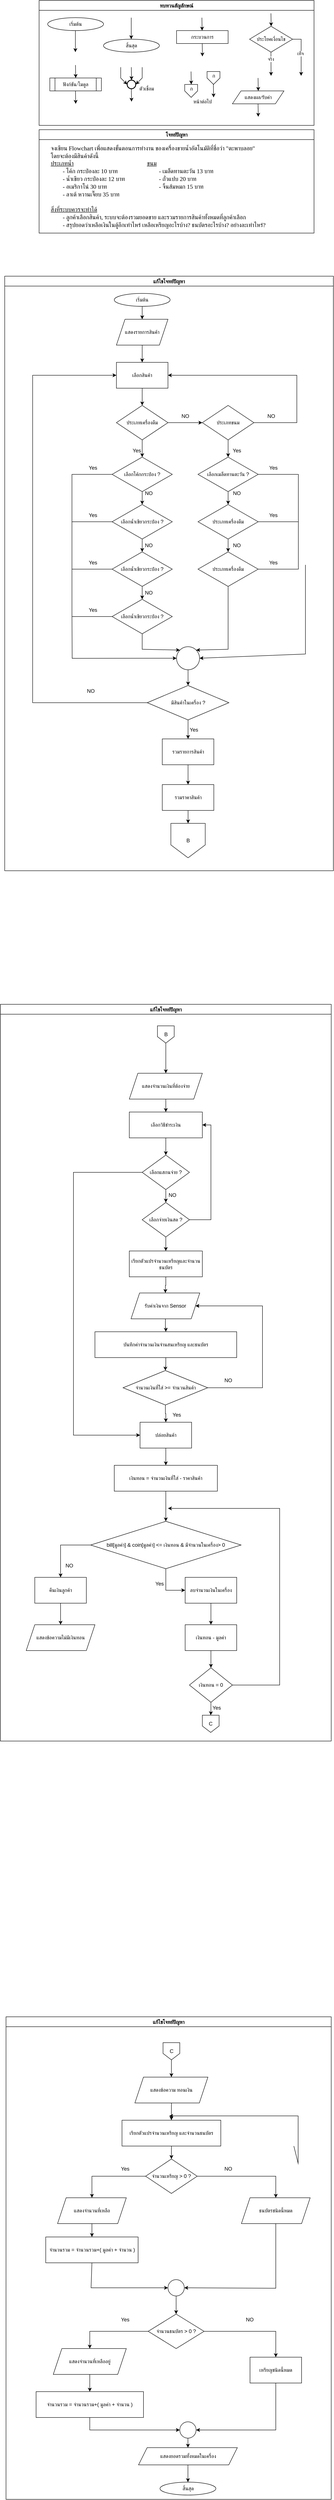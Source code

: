 <mxfile version="28.0.4">
  <diagram name="หน้า-1" id="wR_aF-ewGBHaH5KDCg8b">
    <mxGraphModel dx="3500" dy="2403" grid="1" gridSize="10" guides="1" tooltips="1" connect="1" arrows="1" fold="1" page="1" pageScale="1" pageWidth="827" pageHeight="1169" math="0" shadow="0">
      <root>
        <mxCell id="WIyWlLk6GJQsqaUBKTNV-0" />
        <mxCell id="WIyWlLk6GJQsqaUBKTNV-1" parent="WIyWlLk6GJQsqaUBKTNV-0" />
        <mxCell id="M7CGMbNuYNeq0SnUNNgH-6" value="ทบทวนสัญลักษณ์" style="swimlane;fontFamily=Sarabun;fontSource=https%3A%2F%2Ffonts.googleapis.com%2Fcss%3Ffamily%3DSarabun;" parent="WIyWlLk6GJQsqaUBKTNV-1" vertex="1">
          <mxGeometry x="-720" y="20" width="640" height="290" as="geometry" />
        </mxCell>
        <mxCell id="M7CGMbNuYNeq0SnUNNgH-2" value="&lt;font data-font-src=&quot;https://fonts.googleapis.com/css?family=Sarabun&quot; face=&quot;Sarabun&quot;&gt;เริ่มต้น&lt;/font&gt;" style="ellipse;whiteSpace=wrap;html=1;" parent="M7CGMbNuYNeq0SnUNNgH-6" vertex="1">
          <mxGeometry x="20" y="40" width="130" height="30" as="geometry" />
        </mxCell>
        <mxCell id="M7CGMbNuYNeq0SnUNNgH-5" value="" style="endArrow=classic;html=1;rounded=0;" parent="M7CGMbNuYNeq0SnUNNgH-6" edge="1">
          <mxGeometry width="50" height="50" relative="1" as="geometry">
            <mxPoint x="84.5" y="70" as="sourcePoint" />
            <mxPoint x="84.5" y="120" as="targetPoint" />
          </mxGeometry>
        </mxCell>
        <mxCell id="M7CGMbNuYNeq0SnUNNgH-3" value="&lt;font face=&quot;Sarabun&quot;&gt;สิ้นสุด&lt;/font&gt;" style="ellipse;whiteSpace=wrap;html=1;" parent="M7CGMbNuYNeq0SnUNNgH-6" vertex="1">
          <mxGeometry x="150" y="90" width="130" height="30" as="geometry" />
        </mxCell>
        <mxCell id="M7CGMbNuYNeq0SnUNNgH-4" value="" style="endArrow=classic;html=1;rounded=0;" parent="M7CGMbNuYNeq0SnUNNgH-6" edge="1">
          <mxGeometry width="50" height="50" relative="1" as="geometry">
            <mxPoint x="214.5" y="40" as="sourcePoint" />
            <mxPoint x="214.5" y="90" as="targetPoint" />
          </mxGeometry>
        </mxCell>
        <mxCell id="mvioNwK95yMqdUQ73LqQ-0" value="กระบวนการ" style="rounded=0;whiteSpace=wrap;html=1;fontFamily=Sarabun;fontSource=https%3A%2F%2Ffonts.googleapis.com%2Fcss%3Ffamily%3DSarabun;" parent="M7CGMbNuYNeq0SnUNNgH-6" vertex="1">
          <mxGeometry x="320" y="70" width="120" height="30" as="geometry" />
        </mxCell>
        <mxCell id="mvioNwK95yMqdUQ73LqQ-1" value="" style="endArrow=classic;html=1;rounded=0;" parent="M7CGMbNuYNeq0SnUNNgH-6" edge="1">
          <mxGeometry width="50" height="50" relative="1" as="geometry">
            <mxPoint x="379" y="40" as="sourcePoint" />
            <mxPoint x="379.5" y="70" as="targetPoint" />
          </mxGeometry>
        </mxCell>
        <mxCell id="mvioNwK95yMqdUQ73LqQ-2" value="" style="endArrow=classic;html=1;rounded=0;" parent="M7CGMbNuYNeq0SnUNNgH-6" edge="1">
          <mxGeometry width="50" height="50" relative="1" as="geometry">
            <mxPoint x="379.75" y="100" as="sourcePoint" />
            <mxPoint x="380.25" y="130" as="targetPoint" />
          </mxGeometry>
        </mxCell>
        <mxCell id="mvioNwK95yMqdUQ73LqQ-3" value="ประโยคเงื่อนไข" style="rhombus;whiteSpace=wrap;html=1;fontFamily=Sarabun;fontSource=https%3A%2F%2Ffonts.googleapis.com%2Fcss%3Ffamily%3DSarabun;" parent="M7CGMbNuYNeq0SnUNNgH-6" vertex="1">
          <mxGeometry x="490" y="60" width="100" height="60" as="geometry" />
        </mxCell>
        <mxCell id="mvioNwK95yMqdUQ73LqQ-4" value="" style="endArrow=classic;html=1;rounded=0;" parent="M7CGMbNuYNeq0SnUNNgH-6" edge="1">
          <mxGeometry width="50" height="50" relative="1" as="geometry">
            <mxPoint x="539.71" y="30" as="sourcePoint" />
            <mxPoint x="540.21" y="60" as="targetPoint" />
          </mxGeometry>
        </mxCell>
        <mxCell id="mvioNwK95yMqdUQ73LqQ-5" value="" style="endArrow=classic;html=1;rounded=0;" parent="M7CGMbNuYNeq0SnUNNgH-6" edge="1">
          <mxGeometry width="50" height="50" relative="1" as="geometry">
            <mxPoint x="539.71" y="120" as="sourcePoint" />
            <mxPoint x="540" y="175" as="targetPoint" />
          </mxGeometry>
        </mxCell>
        <mxCell id="mvioNwK95yMqdUQ73LqQ-7" value="จริง" style="edgeLabel;html=1;align=center;verticalAlign=middle;resizable=0;points=[];fontFamily=Sarabun;fontSource=https%3A%2F%2Ffonts.googleapis.com%2Fcss%3Ffamily%3DSarabun;" parent="mvioNwK95yMqdUQ73LqQ-5" vertex="1" connectable="0">
          <mxGeometry x="-0.414" y="-1" relative="1" as="geometry">
            <mxPoint as="offset" />
          </mxGeometry>
        </mxCell>
        <mxCell id="mvioNwK95yMqdUQ73LqQ-6" value="" style="endArrow=classic;html=1;rounded=0;exitX=1;exitY=0.5;exitDx=0;exitDy=0;" parent="M7CGMbNuYNeq0SnUNNgH-6" source="mvioNwK95yMqdUQ73LqQ-3" edge="1">
          <mxGeometry width="50" height="50" relative="1" as="geometry">
            <mxPoint x="620" y="95" as="sourcePoint" />
            <mxPoint x="610" y="175" as="targetPoint" />
            <Array as="points">
              <mxPoint x="610" y="90" />
            </Array>
          </mxGeometry>
        </mxCell>
        <mxCell id="mvioNwK95yMqdUQ73LqQ-8" value="&lt;font data-font-src=&quot;https://fonts.googleapis.com/css?family=Sarabun&quot; face=&quot;Sarabun&quot;&gt;เท็จ&lt;/font&gt;" style="edgeLabel;html=1;align=center;verticalAlign=middle;resizable=0;points=[];" parent="mvioNwK95yMqdUQ73LqQ-6" vertex="1" connectable="0">
          <mxGeometry x="-0.002" y="-2" relative="1" as="geometry">
            <mxPoint as="offset" />
          </mxGeometry>
        </mxCell>
        <mxCell id="mvioNwK95yMqdUQ73LqQ-9" value="&lt;font data-font-src=&quot;https://fonts.googleapis.com/css?family=Sarabun&quot; face=&quot;Sarabun&quot;&gt;ฟังก์ชัน/โมดูล&lt;/font&gt;" style="shape=process;whiteSpace=wrap;html=1;backgroundOutline=1;" parent="M7CGMbNuYNeq0SnUNNgH-6" vertex="1">
          <mxGeometry x="25" y="180" width="120" height="30" as="geometry" />
        </mxCell>
        <mxCell id="mvioNwK95yMqdUQ73LqQ-11" value="" style="endArrow=classic;html=1;rounded=0;" parent="M7CGMbNuYNeq0SnUNNgH-6" edge="1">
          <mxGeometry width="50" height="50" relative="1" as="geometry">
            <mxPoint x="84.71" y="150" as="sourcePoint" />
            <mxPoint x="85.21" y="180" as="targetPoint" />
          </mxGeometry>
        </mxCell>
        <mxCell id="mvioNwK95yMqdUQ73LqQ-12" value="" style="endArrow=classic;html=1;rounded=0;" parent="M7CGMbNuYNeq0SnUNNgH-6" edge="1">
          <mxGeometry width="50" height="50" relative="1" as="geometry">
            <mxPoint x="84.71" y="210" as="sourcePoint" />
            <mxPoint x="85.21" y="240" as="targetPoint" />
          </mxGeometry>
        </mxCell>
        <mxCell id="mvioNwK95yMqdUQ73LqQ-13" value="" style="strokeWidth=2;html=1;shape=mxgraph.flowchart.start_2;whiteSpace=wrap;" parent="M7CGMbNuYNeq0SnUNNgH-6" vertex="1">
          <mxGeometry x="205" y="185" width="20" height="20" as="geometry" />
        </mxCell>
        <mxCell id="mvioNwK95yMqdUQ73LqQ-16" value="" style="endArrow=classic;html=1;rounded=0;" parent="M7CGMbNuYNeq0SnUNNgH-6" edge="1">
          <mxGeometry width="50" height="50" relative="1" as="geometry">
            <mxPoint x="214.71" y="155" as="sourcePoint" />
            <mxPoint x="215.21" y="185" as="targetPoint" />
          </mxGeometry>
        </mxCell>
        <mxCell id="mvioNwK95yMqdUQ73LqQ-17" value="" style="endArrow=classic;html=1;rounded=0;entryX=0;entryY=0.5;entryDx=0;entryDy=0;entryPerimeter=0;" parent="M7CGMbNuYNeq0SnUNNgH-6" target="mvioNwK95yMqdUQ73LqQ-13" edge="1">
          <mxGeometry width="50" height="50" relative="1" as="geometry">
            <mxPoint x="190.0" y="155" as="sourcePoint" />
            <mxPoint x="190.5" y="185" as="targetPoint" />
            <Array as="points">
              <mxPoint x="190" y="180" />
            </Array>
          </mxGeometry>
        </mxCell>
        <mxCell id="mvioNwK95yMqdUQ73LqQ-18" value="" style="endArrow=classic;html=1;rounded=0;entryX=1;entryY=0.5;entryDx=0;entryDy=0;entryPerimeter=0;" parent="M7CGMbNuYNeq0SnUNNgH-6" target="mvioNwK95yMqdUQ73LqQ-13" edge="1">
          <mxGeometry width="50" height="50" relative="1" as="geometry">
            <mxPoint x="240.0" y="155" as="sourcePoint" />
            <mxPoint x="240.5" y="185" as="targetPoint" />
            <Array as="points">
              <mxPoint x="240" y="180" />
            </Array>
          </mxGeometry>
        </mxCell>
        <mxCell id="mvioNwK95yMqdUQ73LqQ-19" value="" style="endArrow=classic;html=1;rounded=0;" parent="M7CGMbNuYNeq0SnUNNgH-6" edge="1">
          <mxGeometry width="50" height="50" relative="1" as="geometry">
            <mxPoint x="214.71" y="205" as="sourcePoint" />
            <mxPoint x="215.21" y="235" as="targetPoint" />
          </mxGeometry>
        </mxCell>
        <mxCell id="mvioNwK95yMqdUQ73LqQ-20" value="&lt;font data-font-src=&quot;https://fonts.googleapis.com/css?family=Sarabun&quot; face=&quot;Sarabun&quot;&gt;ตัวเชื่อม&lt;/font&gt;" style="text;html=1;align=center;verticalAlign=middle;resizable=0;points=[];autosize=1;strokeColor=none;fillColor=none;" parent="M7CGMbNuYNeq0SnUNNgH-6" vertex="1">
          <mxGeometry x="220" y="190" width="60" height="30" as="geometry" />
        </mxCell>
        <mxCell id="mvioNwK95yMqdUQ73LqQ-25" value="" style="endArrow=classic;html=1;rounded=0;" parent="M7CGMbNuYNeq0SnUNNgH-6" edge="1">
          <mxGeometry width="50" height="50" relative="1" as="geometry">
            <mxPoint x="353.71" y="165" as="sourcePoint" />
            <mxPoint x="354.21" y="195" as="targetPoint" />
          </mxGeometry>
        </mxCell>
        <mxCell id="mvioNwK95yMqdUQ73LqQ-21" value="" style="verticalLabelPosition=bottom;verticalAlign=top;html=1;shape=offPageConnector;rounded=0;size=0.5;" parent="M7CGMbNuYNeq0SnUNNgH-6" vertex="1">
          <mxGeometry x="339" y="195" width="30" height="30" as="geometry" />
        </mxCell>
        <mxCell id="mvioNwK95yMqdUQ73LqQ-26" value="" style="endArrow=classic;html=1;rounded=0;" parent="M7CGMbNuYNeq0SnUNNgH-6" edge="1">
          <mxGeometry width="50" height="50" relative="1" as="geometry">
            <mxPoint x="405.71" y="195" as="sourcePoint" />
            <mxPoint x="406.21" y="225" as="targetPoint" />
          </mxGeometry>
        </mxCell>
        <mxCell id="mvioNwK95yMqdUQ73LqQ-27" value="" style="verticalLabelPosition=bottom;verticalAlign=top;html=1;shape=offPageConnector;rounded=0;size=0.5;" parent="M7CGMbNuYNeq0SnUNNgH-6" vertex="1">
          <mxGeometry x="391" y="165" width="30" height="30" as="geometry" />
        </mxCell>
        <mxCell id="mvioNwK95yMqdUQ73LqQ-28" value="หน้าต่อไป" style="text;html=1;align=center;verticalAlign=middle;resizable=0;points=[];autosize=1;strokeColor=none;fillColor=none;fontFamily=Sarabun;fontSource=https%3A%2F%2Ffonts.googleapis.com%2Fcss%3Ffamily%3DSarabun;" parent="M7CGMbNuYNeq0SnUNNgH-6" vertex="1">
          <mxGeometry x="345" y="220" width="70" height="30" as="geometry" />
        </mxCell>
        <mxCell id="mvioNwK95yMqdUQ73LqQ-29" value="ก" style="text;html=1;align=center;verticalAlign=middle;resizable=0;points=[];autosize=1;strokeColor=none;fillColor=none;fontFamily=Sarabun;fontSource=https%3A%2F%2Ffonts.googleapis.com%2Fcss%3Ffamily%3DSarabun;" parent="M7CGMbNuYNeq0SnUNNgH-6" vertex="1">
          <mxGeometry x="339" y="190" width="30" height="30" as="geometry" />
        </mxCell>
        <mxCell id="mvioNwK95yMqdUQ73LqQ-30" value="ก" style="text;html=1;align=center;verticalAlign=middle;resizable=0;points=[];autosize=1;strokeColor=none;fillColor=none;fontFamily=Sarabun;fontSource=https%3A%2F%2Ffonts.googleapis.com%2Fcss%3Ffamily%3DSarabun;" parent="M7CGMbNuYNeq0SnUNNgH-6" vertex="1">
          <mxGeometry x="391" y="160" width="30" height="30" as="geometry" />
        </mxCell>
        <mxCell id="mvioNwK95yMqdUQ73LqQ-32" value="แสดงผล/รับค่า" style="shape=parallelogram;perimeter=parallelogramPerimeter;whiteSpace=wrap;html=1;fixedSize=1;fontFamily=Sarabun;fontSource=https%3A%2F%2Ffonts.googleapis.com%2Fcss%3Ffamily%3DSarabun;" parent="M7CGMbNuYNeq0SnUNNgH-6" vertex="1">
          <mxGeometry x="450" y="210" width="120" height="30" as="geometry" />
        </mxCell>
        <mxCell id="mvioNwK95yMqdUQ73LqQ-33" value="" style="endArrow=classic;html=1;rounded=0;" parent="M7CGMbNuYNeq0SnUNNgH-6" edge="1">
          <mxGeometry width="50" height="50" relative="1" as="geometry">
            <mxPoint x="509.71" y="180" as="sourcePoint" />
            <mxPoint x="510.21" y="210" as="targetPoint" />
          </mxGeometry>
        </mxCell>
        <mxCell id="mvioNwK95yMqdUQ73LqQ-34" value="" style="endArrow=classic;html=1;rounded=0;" parent="M7CGMbNuYNeq0SnUNNgH-6" edge="1">
          <mxGeometry width="50" height="50" relative="1" as="geometry">
            <mxPoint x="509.71" y="240" as="sourcePoint" />
            <mxPoint x="510.21" y="270" as="targetPoint" />
          </mxGeometry>
        </mxCell>
        <mxCell id="mvioNwK95yMqdUQ73LqQ-36" value="แก้ไขโจทย์ปัญหา" style="swimlane;fontFamily=Sarabun;fontSource=https%3A%2F%2Ffonts.googleapis.com%2Fcss%3Ffamily%3DSarabun;" parent="WIyWlLk6GJQsqaUBKTNV-1" vertex="1">
          <mxGeometry x="-800" y="660" width="765" height="1380" as="geometry" />
        </mxCell>
        <mxCell id="wn0R0lbqECBRlYTH5yQW-1" value="" style="edgeStyle=orthogonalEdgeStyle;rounded=0;orthogonalLoop=1;jettySize=auto;html=1;" edge="1" parent="mvioNwK95yMqdUQ73LqQ-36" source="mvioNwK95yMqdUQ73LqQ-35" target="wn0R0lbqECBRlYTH5yQW-0">
          <mxGeometry relative="1" as="geometry" />
        </mxCell>
        <mxCell id="mvioNwK95yMqdUQ73LqQ-35" value="&lt;font data-font-src=&quot;https://fonts.googleapis.com/css?family=Sarabun&quot; face=&quot;Sarabun&quot;&gt;เริ่มต้น&lt;/font&gt;" style="ellipse;whiteSpace=wrap;html=1;" parent="mvioNwK95yMqdUQ73LqQ-36" vertex="1">
          <mxGeometry x="255" y="40" width="130" height="30" as="geometry" />
        </mxCell>
        <mxCell id="wn0R0lbqECBRlYTH5yQW-3" value="" style="edgeStyle=orthogonalEdgeStyle;rounded=0;orthogonalLoop=1;jettySize=auto;html=1;" edge="1" parent="mvioNwK95yMqdUQ73LqQ-36" source="wn0R0lbqECBRlYTH5yQW-0" target="wn0R0lbqECBRlYTH5yQW-2">
          <mxGeometry relative="1" as="geometry" />
        </mxCell>
        <mxCell id="wn0R0lbqECBRlYTH5yQW-0" value="แสดงรายการสินค้า" style="shape=parallelogram;perimeter=parallelogramPerimeter;whiteSpace=wrap;html=1;fixedSize=1;" vertex="1" parent="mvioNwK95yMqdUQ73LqQ-36">
          <mxGeometry x="260" y="100" width="120" height="60" as="geometry" />
        </mxCell>
        <mxCell id="wn0R0lbqECBRlYTH5yQW-5" value="" style="edgeStyle=orthogonalEdgeStyle;rounded=0;orthogonalLoop=1;jettySize=auto;html=1;" edge="1" parent="mvioNwK95yMqdUQ73LqQ-36" source="wn0R0lbqECBRlYTH5yQW-2" target="wn0R0lbqECBRlYTH5yQW-4">
          <mxGeometry relative="1" as="geometry" />
        </mxCell>
        <mxCell id="wn0R0lbqECBRlYTH5yQW-2" value="เลือกสินค้า" style="whiteSpace=wrap;html=1;" vertex="1" parent="mvioNwK95yMqdUQ73LqQ-36">
          <mxGeometry x="260" y="200" width="120" height="60" as="geometry" />
        </mxCell>
        <mxCell id="wn0R0lbqECBRlYTH5yQW-7" value="" style="edgeStyle=orthogonalEdgeStyle;rounded=0;orthogonalLoop=1;jettySize=auto;html=1;" edge="1" parent="mvioNwK95yMqdUQ73LqQ-36" source="wn0R0lbqECBRlYTH5yQW-4" target="wn0R0lbqECBRlYTH5yQW-6">
          <mxGeometry relative="1" as="geometry" />
        </mxCell>
        <mxCell id="wn0R0lbqECBRlYTH5yQW-9" value="" style="edgeStyle=orthogonalEdgeStyle;rounded=0;orthogonalLoop=1;jettySize=auto;html=1;" edge="1" parent="mvioNwK95yMqdUQ73LqQ-36" source="wn0R0lbqECBRlYTH5yQW-4">
          <mxGeometry relative="1" as="geometry">
            <mxPoint x="320" y="420" as="targetPoint" />
          </mxGeometry>
        </mxCell>
        <mxCell id="wn0R0lbqECBRlYTH5yQW-4" value="ประเภทเครื่องดืม" style="rhombus;whiteSpace=wrap;html=1;" vertex="1" parent="mvioNwK95yMqdUQ73LqQ-36">
          <mxGeometry x="260" y="300" width="120" height="80" as="geometry" />
        </mxCell>
        <mxCell id="wn0R0lbqECBRlYTH5yQW-11" value="" style="edgeStyle=orthogonalEdgeStyle;rounded=0;orthogonalLoop=1;jettySize=auto;html=1;" edge="1" parent="mvioNwK95yMqdUQ73LqQ-36" source="wn0R0lbqECBRlYTH5yQW-6" target="wn0R0lbqECBRlYTH5yQW-10">
          <mxGeometry relative="1" as="geometry" />
        </mxCell>
        <mxCell id="wn0R0lbqECBRlYTH5yQW-6" value="ประเภทขนม" style="rhombus;whiteSpace=wrap;html=1;" vertex="1" parent="mvioNwK95yMqdUQ73LqQ-36">
          <mxGeometry x="460" y="300" width="120" height="80" as="geometry" />
        </mxCell>
        <mxCell id="wn0R0lbqECBRlYTH5yQW-104" value="" style="edgeStyle=orthogonalEdgeStyle;rounded=0;orthogonalLoop=1;jettySize=auto;html=1;" edge="1" parent="mvioNwK95yMqdUQ73LqQ-36" source="wn0R0lbqECBRlYTH5yQW-10" target="wn0R0lbqECBRlYTH5yQW-103">
          <mxGeometry relative="1" as="geometry" />
        </mxCell>
        <mxCell id="wn0R0lbqECBRlYTH5yQW-10" value="เลือกเมล็ดทานตะวัน ?" style="rhombus;whiteSpace=wrap;html=1;" vertex="1" parent="mvioNwK95yMqdUQ73LqQ-36">
          <mxGeometry x="450" y="420" width="140" height="80" as="geometry" />
        </mxCell>
        <mxCell id="wn0R0lbqECBRlYTH5yQW-12" value="" style="endArrow=classic;html=1;rounded=0;exitX=1;exitY=0.5;exitDx=0;exitDy=0;entryX=1;entryY=0.5;entryDx=0;entryDy=0;" edge="1" parent="mvioNwK95yMqdUQ73LqQ-36" source="wn0R0lbqECBRlYTH5yQW-6" target="wn0R0lbqECBRlYTH5yQW-2">
          <mxGeometry width="50" height="50" relative="1" as="geometry">
            <mxPoint x="670" y="300" as="sourcePoint" />
            <mxPoint x="720" y="250" as="targetPoint" />
            <Array as="points">
              <mxPoint x="680" y="340" />
              <mxPoint x="680" y="230" />
            </Array>
          </mxGeometry>
        </mxCell>
        <mxCell id="wn0R0lbqECBRlYTH5yQW-13" value="NO" style="text;html=1;align=center;verticalAlign=middle;resizable=0;points=[];autosize=1;strokeColor=none;fillColor=none;" vertex="1" parent="mvioNwK95yMqdUQ73LqQ-36">
          <mxGeometry x="400" y="310" width="40" height="30" as="geometry" />
        </mxCell>
        <mxCell id="wn0R0lbqECBRlYTH5yQW-17" value="Yes" style="text;html=1;align=center;verticalAlign=middle;resizable=0;points=[];autosize=1;strokeColor=none;fillColor=none;" vertex="1" parent="mvioNwK95yMqdUQ73LqQ-36">
          <mxGeometry x="287" y="390" width="40" height="30" as="geometry" />
        </mxCell>
        <mxCell id="wn0R0lbqECBRlYTH5yQW-18" value="Yes" style="text;html=1;align=center;verticalAlign=middle;resizable=0;points=[];autosize=1;strokeColor=none;fillColor=none;" vertex="1" parent="mvioNwK95yMqdUQ73LqQ-36">
          <mxGeometry x="520" y="390" width="40" height="30" as="geometry" />
        </mxCell>
        <mxCell id="wn0R0lbqECBRlYTH5yQW-19" value="NO" style="text;html=1;align=center;verticalAlign=middle;resizable=0;points=[];autosize=1;strokeColor=none;fillColor=none;" vertex="1" parent="mvioNwK95yMqdUQ73LqQ-36">
          <mxGeometry x="600" y="310" width="40" height="30" as="geometry" />
        </mxCell>
        <mxCell id="wn0R0lbqECBRlYTH5yQW-81" value="" style="endArrow=none;html=1;rounded=0;entryX=0;entryY=0.5;entryDx=0;entryDy=0;exitX=0;exitY=0.5;exitDx=0;exitDy=0;" edge="1" parent="mvioNwK95yMqdUQ73LqQ-36" source="wn0R0lbqECBRlYTH5yQW-25" target="wn0R0lbqECBRlYTH5yQW-20">
          <mxGeometry width="50" height="50" relative="1" as="geometry">
            <mxPoint x="291.5" y="530" as="sourcePoint" />
            <mxPoint x="341.5" y="480" as="targetPoint" />
            <Array as="points">
              <mxPoint x="156.5" y="570" />
              <mxPoint x="156.5" y="460" />
            </Array>
          </mxGeometry>
        </mxCell>
        <mxCell id="wn0R0lbqECBRlYTH5yQW-20" value="เลือกโค้กกระป๋อง ?" style="rhombus;whiteSpace=wrap;html=1;" vertex="1" parent="mvioNwK95yMqdUQ73LqQ-36">
          <mxGeometry x="250" y="420" width="140" height="80" as="geometry" />
        </mxCell>
        <mxCell id="wn0R0lbqECBRlYTH5yQW-25" value="เลือกนํ้าเขียวกระป๋อง ?" style="rhombus;whiteSpace=wrap;html=1;" vertex="1" parent="mvioNwK95yMqdUQ73LqQ-36">
          <mxGeometry x="250" y="530" width="140" height="80" as="geometry" />
        </mxCell>
        <mxCell id="wn0R0lbqECBRlYTH5yQW-82" value="" style="endArrow=none;html=1;rounded=0;entryX=0;entryY=0.5;entryDx=0;entryDy=0;exitX=0;exitY=0.5;exitDx=0;exitDy=0;" edge="1" parent="mvioNwK95yMqdUQ73LqQ-36">
          <mxGeometry width="50" height="50" relative="1" as="geometry">
            <mxPoint x="251.5" y="680" as="sourcePoint" />
            <mxPoint x="251.5" y="570" as="targetPoint" />
            <Array as="points">
              <mxPoint x="156.5" y="680" />
              <mxPoint x="156.5" y="624" />
              <mxPoint x="156.5" y="570" />
            </Array>
          </mxGeometry>
        </mxCell>
        <mxCell id="wn0R0lbqECBRlYTH5yQW-83" value="" style="endArrow=none;html=1;rounded=0;entryX=0;entryY=0.5;entryDx=0;entryDy=0;exitX=0;exitY=0.5;exitDx=0;exitDy=0;" edge="1" parent="mvioNwK95yMqdUQ73LqQ-36">
          <mxGeometry width="50" height="50" relative="1" as="geometry">
            <mxPoint x="251.5" y="790" as="sourcePoint" />
            <mxPoint x="251.5" y="680" as="targetPoint" />
            <Array as="points">
              <mxPoint x="156.5" y="790" />
              <mxPoint x="156.5" y="734" />
              <mxPoint x="156.5" y="680" />
            </Array>
          </mxGeometry>
        </mxCell>
        <mxCell id="wn0R0lbqECBRlYTH5yQW-75" value="เลือกนํ้าเขียวกระป๋อง ?" style="rhombus;whiteSpace=wrap;html=1;" vertex="1" parent="mvioNwK95yMqdUQ73LqQ-36">
          <mxGeometry x="250" y="640" width="140" height="80" as="geometry" />
        </mxCell>
        <mxCell id="wn0R0lbqECBRlYTH5yQW-76" value="" style="edgeStyle=orthogonalEdgeStyle;rounded=0;orthogonalLoop=1;jettySize=auto;html=1;" edge="1" parent="mvioNwK95yMqdUQ73LqQ-36" source="wn0R0lbqECBRlYTH5yQW-25" target="wn0R0lbqECBRlYTH5yQW-75">
          <mxGeometry relative="1" as="geometry" />
        </mxCell>
        <mxCell id="wn0R0lbqECBRlYTH5yQW-26" value="" style="edgeStyle=orthogonalEdgeStyle;rounded=0;orthogonalLoop=1;jettySize=auto;html=1;" edge="1" parent="mvioNwK95yMqdUQ73LqQ-36" source="wn0R0lbqECBRlYTH5yQW-20" target="wn0R0lbqECBRlYTH5yQW-25">
          <mxGeometry relative="1" as="geometry" />
        </mxCell>
        <mxCell id="wn0R0lbqECBRlYTH5yQW-77" value="เลือกนํ้าเขียวกระป๋อง ?" style="rhombus;whiteSpace=wrap;html=1;" vertex="1" parent="mvioNwK95yMqdUQ73LqQ-36">
          <mxGeometry x="250" y="750" width="140" height="80" as="geometry" />
        </mxCell>
        <mxCell id="wn0R0lbqECBRlYTH5yQW-78" value="" style="edgeStyle=orthogonalEdgeStyle;rounded=0;orthogonalLoop=1;jettySize=auto;html=1;" edge="1" parent="mvioNwK95yMqdUQ73LqQ-36" source="wn0R0lbqECBRlYTH5yQW-75" target="wn0R0lbqECBRlYTH5yQW-77">
          <mxGeometry relative="1" as="geometry" />
        </mxCell>
        <mxCell id="wn0R0lbqECBRlYTH5yQW-80" value="" style="endArrow=classic;html=1;rounded=0;exitX=0.5;exitY=1;exitDx=0;exitDy=0;entryX=0;entryY=0;entryDx=0;entryDy=0;" edge="1" parent="mvioNwK95yMqdUQ73LqQ-36" source="wn0R0lbqECBRlYTH5yQW-77" target="wn0R0lbqECBRlYTH5yQW-79">
          <mxGeometry width="50" height="50" relative="1" as="geometry">
            <mxPoint x="291.5" y="730" as="sourcePoint" />
            <mxPoint x="341.5" y="680" as="targetPoint" />
            <Array as="points">
              <mxPoint x="320" y="866" />
            </Array>
          </mxGeometry>
        </mxCell>
        <mxCell id="wn0R0lbqECBRlYTH5yQW-94" value="" style="endArrow=classic;html=1;rounded=0;entryX=0;entryY=0.5;entryDx=0;entryDy=0;" edge="1" parent="mvioNwK95yMqdUQ73LqQ-36" target="wn0R0lbqECBRlYTH5yQW-79">
          <mxGeometry width="50" height="50" relative="1" as="geometry">
            <mxPoint x="156.5" y="784" as="sourcePoint" />
            <mxPoint x="156.5" y="884" as="targetPoint" />
            <Array as="points">
              <mxPoint x="157" y="887" />
            </Array>
          </mxGeometry>
        </mxCell>
        <mxCell id="wn0R0lbqECBRlYTH5yQW-117" value="" style="edgeStyle=orthogonalEdgeStyle;rounded=0;orthogonalLoop=1;jettySize=auto;html=1;" edge="1" parent="mvioNwK95yMqdUQ73LqQ-36" source="wn0R0lbqECBRlYTH5yQW-79" target="wn0R0lbqECBRlYTH5yQW-116">
          <mxGeometry relative="1" as="geometry" />
        </mxCell>
        <mxCell id="wn0R0lbqECBRlYTH5yQW-79" value="" style="ellipse;whiteSpace=wrap;html=1;aspect=fixed;" vertex="1" parent="mvioNwK95yMqdUQ73LqQ-36">
          <mxGeometry x="400" y="860" width="53.5" height="53.5" as="geometry" />
        </mxCell>
        <mxCell id="wn0R0lbqECBRlYTH5yQW-96" value="NO" style="text;html=1;align=center;verticalAlign=middle;resizable=0;points=[];autosize=1;strokeColor=none;fillColor=none;" vertex="1" parent="mvioNwK95yMqdUQ73LqQ-36">
          <mxGeometry x="315" y="489" width="40" height="30" as="geometry" />
        </mxCell>
        <mxCell id="wn0R0lbqECBRlYTH5yQW-97" value="NO" style="text;html=1;align=center;verticalAlign=middle;resizable=0;points=[];autosize=1;strokeColor=none;fillColor=none;" vertex="1" parent="mvioNwK95yMqdUQ73LqQ-36">
          <mxGeometry x="315" y="610" width="40" height="30" as="geometry" />
        </mxCell>
        <mxCell id="wn0R0lbqECBRlYTH5yQW-98" value="NO" style="text;html=1;align=center;verticalAlign=middle;resizable=0;points=[];autosize=1;strokeColor=none;fillColor=none;" vertex="1" parent="mvioNwK95yMqdUQ73LqQ-36">
          <mxGeometry x="315" y="720" width="40" height="30" as="geometry" />
        </mxCell>
        <mxCell id="wn0R0lbqECBRlYTH5yQW-99" value="Yes" style="text;html=1;align=center;verticalAlign=middle;resizable=0;points=[];autosize=1;strokeColor=none;fillColor=none;" vertex="1" parent="mvioNwK95yMqdUQ73LqQ-36">
          <mxGeometry x="185" y="430" width="40" height="30" as="geometry" />
        </mxCell>
        <mxCell id="wn0R0lbqECBRlYTH5yQW-100" value="Yes" style="text;html=1;align=center;verticalAlign=middle;resizable=0;points=[];autosize=1;strokeColor=none;fillColor=none;" vertex="1" parent="mvioNwK95yMqdUQ73LqQ-36">
          <mxGeometry x="185" y="540" width="40" height="30" as="geometry" />
        </mxCell>
        <mxCell id="wn0R0lbqECBRlYTH5yQW-101" value="Yes" style="text;html=1;align=center;verticalAlign=middle;resizable=0;points=[];autosize=1;strokeColor=none;fillColor=none;" vertex="1" parent="mvioNwK95yMqdUQ73LqQ-36">
          <mxGeometry x="185" y="650" width="40" height="30" as="geometry" />
        </mxCell>
        <mxCell id="wn0R0lbqECBRlYTH5yQW-102" value="Yes" style="text;html=1;align=center;verticalAlign=middle;resizable=0;points=[];autosize=1;strokeColor=none;fillColor=none;" vertex="1" parent="mvioNwK95yMqdUQ73LqQ-36">
          <mxGeometry x="185" y="760" width="40" height="30" as="geometry" />
        </mxCell>
        <mxCell id="wn0R0lbqECBRlYTH5yQW-106" value="" style="edgeStyle=orthogonalEdgeStyle;rounded=0;orthogonalLoop=1;jettySize=auto;html=1;" edge="1" parent="mvioNwK95yMqdUQ73LqQ-36" source="wn0R0lbqECBRlYTH5yQW-103" target="wn0R0lbqECBRlYTH5yQW-105">
          <mxGeometry relative="1" as="geometry" />
        </mxCell>
        <mxCell id="wn0R0lbqECBRlYTH5yQW-103" value="ประเภทเครื่องดืม" style="rhombus;whiteSpace=wrap;html=1;" vertex="1" parent="mvioNwK95yMqdUQ73LqQ-36">
          <mxGeometry x="450" y="530" width="140" height="80" as="geometry" />
        </mxCell>
        <mxCell id="wn0R0lbqECBRlYTH5yQW-105" value="ประเภทเครื่องดืม" style="rhombus;whiteSpace=wrap;html=1;" vertex="1" parent="mvioNwK95yMqdUQ73LqQ-36">
          <mxGeometry x="450" y="640" width="140" height="80" as="geometry" />
        </mxCell>
        <mxCell id="wn0R0lbqECBRlYTH5yQW-107" value="" style="endArrow=classic;html=1;rounded=0;exitX=0.5;exitY=1;exitDx=0;exitDy=0;entryX=1;entryY=0;entryDx=0;entryDy=0;" edge="1" parent="mvioNwK95yMqdUQ73LqQ-36" source="wn0R0lbqECBRlYTH5yQW-105" target="wn0R0lbqECBRlYTH5yQW-79">
          <mxGeometry width="50" height="50" relative="1" as="geometry">
            <mxPoint x="415" y="620" as="sourcePoint" />
            <mxPoint x="515" y="870" as="targetPoint" />
            <Array as="points">
              <mxPoint x="520" y="866" />
            </Array>
          </mxGeometry>
        </mxCell>
        <mxCell id="wn0R0lbqECBRlYTH5yQW-108" value="" style="endArrow=none;html=1;rounded=0;entryX=0;entryY=0.5;entryDx=0;entryDy=0;exitX=0;exitY=0.5;exitDx=0;exitDy=0;" edge="1" parent="mvioNwK95yMqdUQ73LqQ-36">
          <mxGeometry width="50" height="50" relative="1" as="geometry">
            <mxPoint x="590" y="460" as="sourcePoint" />
            <mxPoint x="590" y="570" as="targetPoint" />
            <Array as="points">
              <mxPoint x="683.5" y="460" />
              <mxPoint x="683.5" y="570" />
            </Array>
          </mxGeometry>
        </mxCell>
        <mxCell id="wn0R0lbqECBRlYTH5yQW-109" value="" style="endArrow=none;html=1;rounded=0;entryX=0;entryY=0.5;entryDx=0;entryDy=0;exitX=0;exitY=0.5;exitDx=0;exitDy=0;" edge="1" parent="mvioNwK95yMqdUQ73LqQ-36">
          <mxGeometry width="50" height="50" relative="1" as="geometry">
            <mxPoint x="590" y="570" as="sourcePoint" />
            <mxPoint x="590" y="680" as="targetPoint" />
            <Array as="points">
              <mxPoint x="683.5" y="570" />
              <mxPoint x="683.5" y="680" />
            </Array>
          </mxGeometry>
        </mxCell>
        <mxCell id="wn0R0lbqECBRlYTH5yQW-110" value="Yes" style="text;html=1;align=center;verticalAlign=middle;resizable=0;points=[];autosize=1;strokeColor=none;fillColor=none;" vertex="1" parent="mvioNwK95yMqdUQ73LqQ-36">
          <mxGeometry x="605" y="430" width="40" height="30" as="geometry" />
        </mxCell>
        <mxCell id="wn0R0lbqECBRlYTH5yQW-111" value="Yes" style="text;html=1;align=center;verticalAlign=middle;resizable=0;points=[];autosize=1;strokeColor=none;fillColor=none;" vertex="1" parent="mvioNwK95yMqdUQ73LqQ-36">
          <mxGeometry x="605" y="540" width="40" height="30" as="geometry" />
        </mxCell>
        <mxCell id="wn0R0lbqECBRlYTH5yQW-112" value="Yes" style="text;html=1;align=center;verticalAlign=middle;resizable=0;points=[];autosize=1;strokeColor=none;fillColor=none;" vertex="1" parent="mvioNwK95yMqdUQ73LqQ-36">
          <mxGeometry x="605" y="650" width="40" height="30" as="geometry" />
        </mxCell>
        <mxCell id="wn0R0lbqECBRlYTH5yQW-114" value="NO" style="text;html=1;align=center;verticalAlign=middle;resizable=0;points=[];autosize=1;strokeColor=none;fillColor=none;" vertex="1" parent="mvioNwK95yMqdUQ73LqQ-36">
          <mxGeometry x="520" y="489" width="40" height="30" as="geometry" />
        </mxCell>
        <mxCell id="wn0R0lbqECBRlYTH5yQW-115" value="NO" style="text;html=1;align=center;verticalAlign=middle;resizable=0;points=[];autosize=1;strokeColor=none;fillColor=none;" vertex="1" parent="mvioNwK95yMqdUQ73LqQ-36">
          <mxGeometry x="520" y="610" width="40" height="30" as="geometry" />
        </mxCell>
        <mxCell id="wn0R0lbqECBRlYTH5yQW-120" value="" style="edgeStyle=orthogonalEdgeStyle;rounded=0;orthogonalLoop=1;jettySize=auto;html=1;" edge="1" parent="mvioNwK95yMqdUQ73LqQ-36" source="wn0R0lbqECBRlYTH5yQW-116" target="wn0R0lbqECBRlYTH5yQW-119">
          <mxGeometry relative="1" as="geometry" />
        </mxCell>
        <mxCell id="wn0R0lbqECBRlYTH5yQW-116" value="มีสินค้าในเครื่อง ?" style="rhombus;whiteSpace=wrap;html=1;" vertex="1" parent="mvioNwK95yMqdUQ73LqQ-36">
          <mxGeometry x="331.75" y="950" width="190" height="80" as="geometry" />
        </mxCell>
        <mxCell id="wn0R0lbqECBRlYTH5yQW-118" value="" style="endArrow=classic;html=1;rounded=0;exitX=0;exitY=0.5;exitDx=0;exitDy=0;entryX=0;entryY=0.5;entryDx=0;entryDy=0;" edge="1" parent="mvioNwK95yMqdUQ73LqQ-36" source="wn0R0lbqECBRlYTH5yQW-116" target="wn0R0lbqECBRlYTH5yQW-2">
          <mxGeometry width="50" height="50" relative="1" as="geometry">
            <mxPoint x="525" y="1020" as="sourcePoint" />
            <mxPoint x="65" y="230" as="targetPoint" />
            <Array as="points">
              <mxPoint x="65" y="990" />
              <mxPoint x="65" y="230" />
            </Array>
          </mxGeometry>
        </mxCell>
        <mxCell id="wn0R0lbqECBRlYTH5yQW-122" value="" style="edgeStyle=orthogonalEdgeStyle;rounded=0;orthogonalLoop=1;jettySize=auto;html=1;" edge="1" parent="mvioNwK95yMqdUQ73LqQ-36" source="wn0R0lbqECBRlYTH5yQW-119" target="wn0R0lbqECBRlYTH5yQW-121">
          <mxGeometry relative="1" as="geometry" />
        </mxCell>
        <mxCell id="wn0R0lbqECBRlYTH5yQW-119" value="รวมรายการสินค้า" style="whiteSpace=wrap;html=1;" vertex="1" parent="mvioNwK95yMqdUQ73LqQ-36">
          <mxGeometry x="366.75" y="1074" width="120" height="60" as="geometry" />
        </mxCell>
        <mxCell id="wn0R0lbqECBRlYTH5yQW-126" value="" style="edgeStyle=orthogonalEdgeStyle;rounded=0;orthogonalLoop=1;jettySize=auto;html=1;" edge="1" parent="mvioNwK95yMqdUQ73LqQ-36" source="wn0R0lbqECBRlYTH5yQW-121" target="wn0R0lbqECBRlYTH5yQW-125">
          <mxGeometry relative="1" as="geometry" />
        </mxCell>
        <mxCell id="wn0R0lbqECBRlYTH5yQW-121" value="รวมราคาสินค้า" style="whiteSpace=wrap;html=1;" vertex="1" parent="mvioNwK95yMqdUQ73LqQ-36">
          <mxGeometry x="366.75" y="1180" width="120" height="60" as="geometry" />
        </mxCell>
        <mxCell id="wn0R0lbqECBRlYTH5yQW-123" value="Yes" style="text;html=1;align=center;verticalAlign=middle;resizable=0;points=[];autosize=1;strokeColor=none;fillColor=none;" vertex="1" parent="mvioNwK95yMqdUQ73LqQ-36">
          <mxGeometry x="420" y="1038" width="40" height="30" as="geometry" />
        </mxCell>
        <mxCell id="wn0R0lbqECBRlYTH5yQW-125" value="B" style="shape=offPageConnector;whiteSpace=wrap;html=1;" vertex="1" parent="mvioNwK95yMqdUQ73LqQ-36">
          <mxGeometry x="386.75" y="1270" width="80" height="80" as="geometry" />
        </mxCell>
        <mxCell id="mvioNwK95yMqdUQ73LqQ-70" value="&lt;font data-font-src=&quot;https://fonts.googleapis.com/css?family=Sarabun&quot; face=&quot;Sarabun&quot;&gt;โจทย์ปัญหา&lt;/font&gt;" style="swimlane;whiteSpace=wrap;html=1;" parent="WIyWlLk6GJQsqaUBKTNV-1" vertex="1">
          <mxGeometry x="-720" y="320" width="640" height="240" as="geometry" />
        </mxCell>
        <mxCell id="mvioNwK95yMqdUQ73LqQ-71" value="&lt;font data-font-src=&quot;https://fonts.googleapis.com/css?family=Sarabun&quot; face=&quot;Sarabun&quot; style=&quot;font-size: 14px;&quot;&gt;จงเขียน Flowchart เพื่อแสดงขั้นตอนการทำงาน ของเครื่องขายน้ำอัตโนมัติที่ชื่อว่า &quot;ตะพาบลอย&quot;&lt;br&gt;โดยจะต้องมีสินค้าดังนี้&lt;br&gt;&lt;u&gt;ประเภทน้ำ&lt;span style=&quot;white-space: pre;&quot;&gt;&#x9;&lt;/span&gt;&lt;span style=&quot;white-space: pre;&quot;&gt;&#x9;&lt;/span&gt;&lt;span style=&quot;white-space: pre;&quot;&gt;&#x9;&lt;/span&gt;&lt;span style=&quot;white-space: pre;&quot;&gt;&#x9;&lt;/span&gt;&lt;span style=&quot;white-space: pre;&quot;&gt;&#x9;&lt;/span&gt;&lt;span style=&quot;white-space: pre;&quot;&gt;&#x9;&lt;span style=&quot;white-space: pre;&quot;&gt;&#x9;&lt;/span&gt;ข&lt;/span&gt;นม&lt;/u&gt;&lt;br&gt;&lt;span style=&quot;white-space: pre;&quot;&gt;&#x9;&lt;/span&gt;- โค้ก กระป๋องละ 10 บาท&lt;span style=&quot;white-space: pre;&quot;&gt;&#x9;&lt;/span&gt;&lt;span style=&quot;white-space: pre;&quot;&gt;&#x9;&lt;/span&gt;&lt;span style=&quot;white-space: pre;&quot;&gt;&#x9;&lt;/span&gt;&lt;span style=&quot;white-space: pre;&quot;&gt;&#x9;&lt;/span&gt;- เมล็ดทานตะวัน 13 บาท&lt;br&gt;&lt;span style=&quot;white-space: pre;&quot;&gt;&#x9;&lt;/span&gt;- น้ำเขียว กระป๋องละ 12 บาท&lt;span style=&quot;white-space: pre;&quot;&gt;&#x9;&lt;/span&gt;&lt;span style=&quot;white-space: pre;&quot;&gt;&#x9;&lt;/span&gt;&lt;span style=&quot;white-space: pre;&quot;&gt;&#x9;&lt;/span&gt;- ถั่วแปบ 20 บาท&lt;br&gt;&lt;span style=&quot;white-space: pre;&quot;&gt;&#x9;&lt;/span&gt;- อเมริกาโน่ 30 บาท&lt;span style=&quot;white-space: pre;&quot;&gt;&#x9;&lt;/span&gt;&lt;span style=&quot;white-space: pre;&quot;&gt;&#x9;&lt;/span&gt;&lt;span style=&quot;white-space: pre;&quot;&gt;&#x9;&lt;/span&gt;&lt;span style=&quot;white-space: pre;&quot;&gt;&#x9;&lt;/span&gt;&lt;span style=&quot;white-space: pre;&quot;&gt;&#x9;&lt;/span&gt;- จิ้นส้มหมก 15 บาท&lt;br&gt;&lt;span style=&quot;white-space: pre;&quot;&gt;&#x9;&lt;/span&gt;- ลาเต้ หวานเจี๊ยบ 35 บาท&lt;span style=&quot;white-space: pre;&quot;&gt;&#x9;&lt;/span&gt;&lt;br&gt;&lt;br&gt;&lt;u&gt;สิ่งที่ระบบควรจะทำได้&lt;/u&gt;&lt;br&gt;&lt;span style=&quot;white-space: pre;&quot;&gt;&#x9;&lt;/span&gt;- ลูกค้าเลือกสินค้า, ระบบจะต้องรวมยอดขาย และรวมรายการสินค้าทั้งหมดที่ลูกค้าเลือก&lt;br&gt;&lt;span style=&quot;white-space: pre;&quot;&gt;&#x9;&lt;/span&gt;- สรุปยอดว่าเหลือเงินในตู้อีกเท่าไหร่ เหลือเหรียญอะไรบ้าง? ธนบัตรอะไรบ้าง? อย่างละเท่าไหร่?&lt;br&gt;&lt;br&gt;&lt;br&gt;&lt;/font&gt;" style="text;html=1;align=left;verticalAlign=middle;resizable=0;points=[];autosize=1;strokeColor=none;fillColor=none;fontSize=14;" parent="mvioNwK95yMqdUQ73LqQ-70" vertex="1">
          <mxGeometry x="25" y="30" width="580" height="240" as="geometry" />
        </mxCell>
        <mxCell id="wn0R0lbqECBRlYTH5yQW-27" value="แก้ไขโจทย์ปัญหา" style="swimlane;fontFamily=Sarabun;fontSource=https%3A%2F%2Ffonts.googleapis.com%2Fcss%3Ffamily%3DSarabun;" vertex="1" parent="WIyWlLk6GJQsqaUBKTNV-1">
          <mxGeometry x="-810" y="2350" width="770" height="1710" as="geometry" />
        </mxCell>
        <mxCell id="wn0R0lbqECBRlYTH5yQW-36" value="" style="edgeStyle=orthogonalEdgeStyle;rounded=0;orthogonalLoop=1;jettySize=auto;html=1;" edge="1" parent="wn0R0lbqECBRlYTH5yQW-27" target="wn0R0lbqECBRlYTH5yQW-41">
          <mxGeometry relative="1" as="geometry">
            <mxPoint x="320" y="380" as="sourcePoint" />
          </mxGeometry>
        </mxCell>
        <mxCell id="wn0R0lbqECBRlYTH5yQW-40" value="" style="edgeStyle=orthogonalEdgeStyle;rounded=0;orthogonalLoop=1;jettySize=auto;html=1;" edge="1" parent="wn0R0lbqECBRlYTH5yQW-27" target="wn0R0lbqECBRlYTH5yQW-49">
          <mxGeometry relative="1" as="geometry">
            <mxPoint x="320" y="500" as="sourcePoint" />
          </mxGeometry>
        </mxCell>
        <mxCell id="wn0R0lbqECBRlYTH5yQW-48" value="" style="edgeStyle=orthogonalEdgeStyle;rounded=0;orthogonalLoop=1;jettySize=auto;html=1;" edge="1" parent="wn0R0lbqECBRlYTH5yQW-27" target="wn0R0lbqECBRlYTH5yQW-50">
          <mxGeometry relative="1" as="geometry">
            <mxPoint x="320" y="616" as="sourcePoint" />
          </mxGeometry>
        </mxCell>
        <mxCell id="wn0R0lbqECBRlYTH5yQW-129" value="" style="edgeStyle=orthogonalEdgeStyle;rounded=0;orthogonalLoop=1;jettySize=auto;html=1;" edge="1" parent="wn0R0lbqECBRlYTH5yQW-27" source="wn0R0lbqECBRlYTH5yQW-127" target="wn0R0lbqECBRlYTH5yQW-128">
          <mxGeometry relative="1" as="geometry" />
        </mxCell>
        <mxCell id="wn0R0lbqECBRlYTH5yQW-127" value="B" style="shape=offPageConnector;whiteSpace=wrap;html=1;" vertex="1" parent="wn0R0lbqECBRlYTH5yQW-27">
          <mxGeometry x="365.5" y="50" width="39" height="40" as="geometry" />
        </mxCell>
        <mxCell id="wn0R0lbqECBRlYTH5yQW-131" value="" style="edgeStyle=orthogonalEdgeStyle;rounded=0;orthogonalLoop=1;jettySize=auto;html=1;" edge="1" parent="wn0R0lbqECBRlYTH5yQW-27" source="wn0R0lbqECBRlYTH5yQW-128" target="wn0R0lbqECBRlYTH5yQW-130">
          <mxGeometry relative="1" as="geometry" />
        </mxCell>
        <mxCell id="wn0R0lbqECBRlYTH5yQW-128" value="แสดงจำนวนเงินที่ต้องจ่าย" style="shape=parallelogram;perimeter=parallelogramPerimeter;whiteSpace=wrap;html=1;fixedSize=1;" vertex="1" parent="wn0R0lbqECBRlYTH5yQW-27">
          <mxGeometry x="300" y="160" width="170" height="60" as="geometry" />
        </mxCell>
        <mxCell id="wn0R0lbqECBRlYTH5yQW-133" value="" style="edgeStyle=orthogonalEdgeStyle;rounded=0;orthogonalLoop=1;jettySize=auto;html=1;" edge="1" parent="wn0R0lbqECBRlYTH5yQW-27" source="wn0R0lbqECBRlYTH5yQW-130" target="wn0R0lbqECBRlYTH5yQW-132">
          <mxGeometry relative="1" as="geometry" />
        </mxCell>
        <mxCell id="wn0R0lbqECBRlYTH5yQW-130" value="เลือกวิธีชำระเงิน" style="whiteSpace=wrap;html=1;" vertex="1" parent="wn0R0lbqECBRlYTH5yQW-27">
          <mxGeometry x="300" y="250" width="170" height="60" as="geometry" />
        </mxCell>
        <mxCell id="wn0R0lbqECBRlYTH5yQW-135" value="" style="edgeStyle=orthogonalEdgeStyle;rounded=0;orthogonalLoop=1;jettySize=auto;html=1;" edge="1" parent="wn0R0lbqECBRlYTH5yQW-27" source="wn0R0lbqECBRlYTH5yQW-132" target="wn0R0lbqECBRlYTH5yQW-134">
          <mxGeometry relative="1" as="geometry" />
        </mxCell>
        <mxCell id="wn0R0lbqECBRlYTH5yQW-132" value="เลือกแสกนจ่าย ?" style="rhombus;whiteSpace=wrap;html=1;" vertex="1" parent="wn0R0lbqECBRlYTH5yQW-27">
          <mxGeometry x="330" y="350" width="110" height="80" as="geometry" />
        </mxCell>
        <mxCell id="wn0R0lbqECBRlYTH5yQW-151" value="" style="edgeStyle=orthogonalEdgeStyle;rounded=0;orthogonalLoop=1;jettySize=auto;html=1;" edge="1" parent="wn0R0lbqECBRlYTH5yQW-27" source="wn0R0lbqECBRlYTH5yQW-134" target="wn0R0lbqECBRlYTH5yQW-138">
          <mxGeometry relative="1" as="geometry" />
        </mxCell>
        <mxCell id="wn0R0lbqECBRlYTH5yQW-134" value="เลือกจ่ายเงินสด ?" style="rhombus;whiteSpace=wrap;html=1;" vertex="1" parent="wn0R0lbqECBRlYTH5yQW-27">
          <mxGeometry x="330" y="460" width="110" height="80" as="geometry" />
        </mxCell>
        <mxCell id="wn0R0lbqECBRlYTH5yQW-137" value="" style="endArrow=classic;html=1;rounded=0;exitX=1;exitY=0.5;exitDx=0;exitDy=0;entryX=1;entryY=0.5;entryDx=0;entryDy=0;" edge="1" parent="wn0R0lbqECBRlYTH5yQW-27" source="wn0R0lbqECBRlYTH5yQW-134" target="wn0R0lbqECBRlYTH5yQW-130">
          <mxGeometry width="50" height="50" relative="1" as="geometry">
            <mxPoint x="400" y="450" as="sourcePoint" />
            <mxPoint x="450" y="400" as="targetPoint" />
            <Array as="points">
              <mxPoint x="490" y="500" />
              <mxPoint x="490" y="280" />
            </Array>
          </mxGeometry>
        </mxCell>
        <mxCell id="wn0R0lbqECBRlYTH5yQW-142" value="" style="edgeStyle=orthogonalEdgeStyle;rounded=0;orthogonalLoop=1;jettySize=auto;html=1;" edge="1" parent="wn0R0lbqECBRlYTH5yQW-27" source="wn0R0lbqECBRlYTH5yQW-138" target="wn0R0lbqECBRlYTH5yQW-141">
          <mxGeometry relative="1" as="geometry" />
        </mxCell>
        <mxCell id="wn0R0lbqECBRlYTH5yQW-138" value="เรียกตัวแปรจำนวนเหรียญและจำนวนธนบัตร" style="whiteSpace=wrap;html=1;" vertex="1" parent="wn0R0lbqECBRlYTH5yQW-27">
          <mxGeometry x="300" y="572.5" width="170" height="60" as="geometry" />
        </mxCell>
        <mxCell id="wn0R0lbqECBRlYTH5yQW-140" value="" style="endArrow=classic;html=1;rounded=0;exitX=0;exitY=0.5;exitDx=0;exitDy=0;entryX=0;entryY=0.5;entryDx=0;entryDy=0;" edge="1" parent="wn0R0lbqECBRlYTH5yQW-27" source="wn0R0lbqECBRlYTH5yQW-132" target="wn0R0lbqECBRlYTH5yQW-147">
          <mxGeometry width="50" height="50" relative="1" as="geometry">
            <mxPoint x="290" y="450" as="sourcePoint" />
            <mxPoint x="340" y="400" as="targetPoint" />
            <Array as="points">
              <mxPoint x="170" y="390" />
              <mxPoint x="170" y="610" />
              <mxPoint x="170" y="1000" />
            </Array>
          </mxGeometry>
        </mxCell>
        <mxCell id="wn0R0lbqECBRlYTH5yQW-144" value="" style="edgeStyle=orthogonalEdgeStyle;rounded=0;orthogonalLoop=1;jettySize=auto;html=1;" edge="1" parent="wn0R0lbqECBRlYTH5yQW-27" source="wn0R0lbqECBRlYTH5yQW-141" target="wn0R0lbqECBRlYTH5yQW-143">
          <mxGeometry relative="1" as="geometry" />
        </mxCell>
        <mxCell id="wn0R0lbqECBRlYTH5yQW-141" value="รับค่าเงินจาก Sensor" style="shape=parallelogram;perimeter=parallelogramPerimeter;whiteSpace=wrap;html=1;fixedSize=1;" vertex="1" parent="wn0R0lbqECBRlYTH5yQW-27">
          <mxGeometry x="304" y="670" width="160" height="60" as="geometry" />
        </mxCell>
        <mxCell id="wn0R0lbqECBRlYTH5yQW-146" value="" style="edgeStyle=orthogonalEdgeStyle;rounded=0;orthogonalLoop=1;jettySize=auto;html=1;" edge="1" parent="wn0R0lbqECBRlYTH5yQW-27" source="wn0R0lbqECBRlYTH5yQW-143" target="wn0R0lbqECBRlYTH5yQW-145">
          <mxGeometry relative="1" as="geometry" />
        </mxCell>
        <mxCell id="wn0R0lbqECBRlYTH5yQW-143" value="บันทึกค่าจำนวนเงินจำนสนเหรียญ และธนบัตร" style="whiteSpace=wrap;html=1;" vertex="1" parent="wn0R0lbqECBRlYTH5yQW-27">
          <mxGeometry x="220" y="760" width="330" height="60" as="geometry" />
        </mxCell>
        <mxCell id="wn0R0lbqECBRlYTH5yQW-148" value="" style="edgeStyle=orthogonalEdgeStyle;rounded=0;orthogonalLoop=1;jettySize=auto;html=1;" edge="1" parent="wn0R0lbqECBRlYTH5yQW-27" source="wn0R0lbqECBRlYTH5yQW-145" target="wn0R0lbqECBRlYTH5yQW-147">
          <mxGeometry relative="1" as="geometry" />
        </mxCell>
        <mxCell id="wn0R0lbqECBRlYTH5yQW-145" value="จำนวนเงินที่ใส่ &amp;gt;= จำนวนสินค้า" style="rhombus;whiteSpace=wrap;html=1;" vertex="1" parent="wn0R0lbqECBRlYTH5yQW-27">
          <mxGeometry x="285.5" y="850" width="197" height="80" as="geometry" />
        </mxCell>
        <mxCell id="wn0R0lbqECBRlYTH5yQW-153" value="" style="edgeStyle=orthogonalEdgeStyle;rounded=0;orthogonalLoop=1;jettySize=auto;html=1;" edge="1" parent="wn0R0lbqECBRlYTH5yQW-27" source="wn0R0lbqECBRlYTH5yQW-147" target="wn0R0lbqECBRlYTH5yQW-152">
          <mxGeometry relative="1" as="geometry" />
        </mxCell>
        <mxCell id="wn0R0lbqECBRlYTH5yQW-147" value="ปล่อยสินค้า" style="whiteSpace=wrap;html=1;" vertex="1" parent="wn0R0lbqECBRlYTH5yQW-27">
          <mxGeometry x="325" y="970" width="120" height="60" as="geometry" />
        </mxCell>
        <mxCell id="wn0R0lbqECBRlYTH5yQW-155" value="" style="edgeStyle=orthogonalEdgeStyle;rounded=0;orthogonalLoop=1;jettySize=auto;html=1;" edge="1" parent="wn0R0lbqECBRlYTH5yQW-27" source="wn0R0lbqECBRlYTH5yQW-152" target="wn0R0lbqECBRlYTH5yQW-154">
          <mxGeometry relative="1" as="geometry" />
        </mxCell>
        <mxCell id="wn0R0lbqECBRlYTH5yQW-152" value="เงินทอน = จำนวนเงินที่ใส่ - ราคาสินค้า" style="whiteSpace=wrap;html=1;" vertex="1" parent="wn0R0lbqECBRlYTH5yQW-27">
          <mxGeometry x="265" y="1070" width="240" height="60" as="geometry" />
        </mxCell>
        <mxCell id="wn0R0lbqECBRlYTH5yQW-157" value="" style="edgeStyle=orthogonalEdgeStyle;rounded=0;orthogonalLoop=1;jettySize=auto;html=1;entryX=0.5;entryY=0;entryDx=0;entryDy=0;" edge="1" parent="wn0R0lbqECBRlYTH5yQW-27" source="wn0R0lbqECBRlYTH5yQW-154" target="wn0R0lbqECBRlYTH5yQW-156">
          <mxGeometry relative="1" as="geometry" />
        </mxCell>
        <mxCell id="wn0R0lbqECBRlYTH5yQW-165" value="" style="edgeStyle=orthogonalEdgeStyle;rounded=0;orthogonalLoop=1;jettySize=auto;html=1;entryX=0;entryY=0.5;entryDx=0;entryDy=0;" edge="1" parent="wn0R0lbqECBRlYTH5yQW-27" source="wn0R0lbqECBRlYTH5yQW-154" target="wn0R0lbqECBRlYTH5yQW-164">
          <mxGeometry relative="1" as="geometry" />
        </mxCell>
        <mxCell id="wn0R0lbqECBRlYTH5yQW-154" value="bill[มูลค่า] &amp;amp; coin[มูลค่า] &amp;lt;= เงินทอน &amp;amp; มีจำนวนในเครื่อง&amp;gt; 0" style="rhombus;whiteSpace=wrap;html=1;" vertex="1" parent="wn0R0lbqECBRlYTH5yQW-27">
          <mxGeometry x="210" y="1200" width="350" height="110" as="geometry" />
        </mxCell>
        <mxCell id="wn0R0lbqECBRlYTH5yQW-159" value="" style="edgeStyle=orthogonalEdgeStyle;rounded=0;orthogonalLoop=1;jettySize=auto;html=1;" edge="1" parent="wn0R0lbqECBRlYTH5yQW-27" source="wn0R0lbqECBRlYTH5yQW-156" target="wn0R0lbqECBRlYTH5yQW-158">
          <mxGeometry relative="1" as="geometry" />
        </mxCell>
        <mxCell id="wn0R0lbqECBRlYTH5yQW-156" value="คืนเงินลูกค้า" style="whiteSpace=wrap;html=1;" vertex="1" parent="wn0R0lbqECBRlYTH5yQW-27">
          <mxGeometry x="80" y="1330" width="120" height="60" as="geometry" />
        </mxCell>
        <mxCell id="wn0R0lbqECBRlYTH5yQW-158" value="แสดงข้อความไม่มีเงินทอน" style="shape=parallelogram;perimeter=parallelogramPerimeter;whiteSpace=wrap;html=1;fixedSize=1;" vertex="1" parent="wn0R0lbqECBRlYTH5yQW-27">
          <mxGeometry x="60" y="1440" width="160" height="60" as="geometry" />
        </mxCell>
        <mxCell id="wn0R0lbqECBRlYTH5yQW-162" value="" style="endArrow=classic;html=1;rounded=0;exitX=1;exitY=0.5;exitDx=0;exitDy=0;entryX=1;entryY=0.5;entryDx=0;entryDy=0;" edge="1" parent="wn0R0lbqECBRlYTH5yQW-27" source="wn0R0lbqECBRlYTH5yQW-145" target="wn0R0lbqECBRlYTH5yQW-141">
          <mxGeometry width="50" height="50" relative="1" as="geometry">
            <mxPoint x="740" y="830" as="sourcePoint" />
            <mxPoint x="790" y="780" as="targetPoint" />
            <Array as="points">
              <mxPoint x="610" y="890" />
              <mxPoint x="610" y="700" />
            </Array>
          </mxGeometry>
        </mxCell>
        <mxCell id="wn0R0lbqECBRlYTH5yQW-168" value="" style="edgeStyle=orthogonalEdgeStyle;rounded=0;orthogonalLoop=1;jettySize=auto;html=1;" edge="1" parent="wn0R0lbqECBRlYTH5yQW-27" source="wn0R0lbqECBRlYTH5yQW-164" target="wn0R0lbqECBRlYTH5yQW-167">
          <mxGeometry relative="1" as="geometry" />
        </mxCell>
        <mxCell id="wn0R0lbqECBRlYTH5yQW-164" value="ลบจำนวนเงินในเครื่อง" style="whiteSpace=wrap;html=1;" vertex="1" parent="wn0R0lbqECBRlYTH5yQW-27">
          <mxGeometry x="430" y="1330" width="120" height="60" as="geometry" />
        </mxCell>
        <mxCell id="wn0R0lbqECBRlYTH5yQW-166" value="Yes" style="text;html=1;align=center;verticalAlign=middle;resizable=0;points=[];autosize=1;strokeColor=none;fillColor=none;" vertex="1" parent="wn0R0lbqECBRlYTH5yQW-27">
          <mxGeometry x="350" y="1330" width="40" height="30" as="geometry" />
        </mxCell>
        <mxCell id="wn0R0lbqECBRlYTH5yQW-170" value="" style="edgeStyle=orthogonalEdgeStyle;rounded=0;orthogonalLoop=1;jettySize=auto;html=1;" edge="1" parent="wn0R0lbqECBRlYTH5yQW-27" source="wn0R0lbqECBRlYTH5yQW-167" target="wn0R0lbqECBRlYTH5yQW-169">
          <mxGeometry relative="1" as="geometry" />
        </mxCell>
        <mxCell id="wn0R0lbqECBRlYTH5yQW-167" value="เงินทอน - มูลค่า" style="whiteSpace=wrap;html=1;" vertex="1" parent="wn0R0lbqECBRlYTH5yQW-27">
          <mxGeometry x="430" y="1440" width="120" height="60" as="geometry" />
        </mxCell>
        <mxCell id="wn0R0lbqECBRlYTH5yQW-173" value="" style="edgeStyle=orthogonalEdgeStyle;rounded=0;orthogonalLoop=1;jettySize=auto;html=1;" edge="1" parent="wn0R0lbqECBRlYTH5yQW-27" source="wn0R0lbqECBRlYTH5yQW-169" target="wn0R0lbqECBRlYTH5yQW-172">
          <mxGeometry relative="1" as="geometry" />
        </mxCell>
        <mxCell id="wn0R0lbqECBRlYTH5yQW-169" value="เงินทอน = 0" style="rhombus;whiteSpace=wrap;html=1;" vertex="1" parent="wn0R0lbqECBRlYTH5yQW-27">
          <mxGeometry x="440" y="1540" width="100" height="80" as="geometry" />
        </mxCell>
        <mxCell id="wn0R0lbqECBRlYTH5yQW-172" value="C" style="shape=offPageConnector;whiteSpace=wrap;html=1;" vertex="1" parent="wn0R0lbqECBRlYTH5yQW-27">
          <mxGeometry x="470" y="1650" width="39" height="40" as="geometry" />
        </mxCell>
        <mxCell id="wn0R0lbqECBRlYTH5yQW-174" value="Yes" style="text;html=1;align=center;verticalAlign=middle;resizable=0;points=[];autosize=1;strokeColor=none;fillColor=none;" vertex="1" parent="wn0R0lbqECBRlYTH5yQW-27">
          <mxGeometry x="482.5" y="1618" width="40" height="30" as="geometry" />
        </mxCell>
        <mxCell id="wn0R0lbqECBRlYTH5yQW-175" value="" style="endArrow=classic;html=1;rounded=0;exitX=1;exitY=0.5;exitDx=0;exitDy=0;" edge="1" parent="wn0R0lbqECBRlYTH5yQW-27" source="wn0R0lbqECBRlYTH5yQW-169">
          <mxGeometry width="50" height="50" relative="1" as="geometry">
            <mxPoint x="540" y="1590" as="sourcePoint" />
            <mxPoint x="390" y="1170" as="targetPoint" />
            <Array as="points">
              <mxPoint x="650" y="1580" />
              <mxPoint x="650" y="1170" />
            </Array>
          </mxGeometry>
        </mxCell>
        <mxCell id="wn0R0lbqECBRlYTH5yQW-51" value="แก้ไขโจทย์ปัญหา" style="swimlane;fontFamily=Sarabun;fontSource=https%3A%2F%2Ffonts.googleapis.com%2Fcss%3Ffamily%3DSarabun;" vertex="1" parent="WIyWlLk6GJQsqaUBKTNV-1">
          <mxGeometry x="-797" y="4700" width="757" height="1120" as="geometry" />
        </mxCell>
        <mxCell id="wn0R0lbqECBRlYTH5yQW-52" value="" style="edgeStyle=orthogonalEdgeStyle;rounded=0;orthogonalLoop=1;jettySize=auto;html=1;" edge="1" parent="wn0R0lbqECBRlYTH5yQW-51" target="wn0R0lbqECBRlYTH5yQW-56">
          <mxGeometry relative="1" as="geometry">
            <mxPoint x="320" y="70" as="sourcePoint" />
          </mxGeometry>
        </mxCell>
        <mxCell id="wn0R0lbqECBRlYTH5yQW-54" value="&lt;font face=&quot;Sarabun&quot;&gt;สิ้นสุด&lt;/font&gt;" style="ellipse;whiteSpace=wrap;html=1;" vertex="1" parent="wn0R0lbqECBRlYTH5yQW-51">
          <mxGeometry x="358.5" y="1080" width="130" height="30" as="geometry" />
        </mxCell>
        <mxCell id="wn0R0lbqECBRlYTH5yQW-55" value="" style="edgeStyle=orthogonalEdgeStyle;rounded=0;orthogonalLoop=1;jettySize=auto;html=1;" edge="1" parent="wn0R0lbqECBRlYTH5yQW-51" target="wn0R0lbqECBRlYTH5yQW-58">
          <mxGeometry relative="1" as="geometry">
            <mxPoint x="320" y="160" as="sourcePoint" />
          </mxGeometry>
        </mxCell>
        <mxCell id="wn0R0lbqECBRlYTH5yQW-57" value="" style="edgeStyle=orthogonalEdgeStyle;rounded=0;orthogonalLoop=1;jettySize=auto;html=1;" edge="1" parent="wn0R0lbqECBRlYTH5yQW-51" target="wn0R0lbqECBRlYTH5yQW-61">
          <mxGeometry relative="1" as="geometry">
            <mxPoint x="320" y="260" as="sourcePoint" />
          </mxGeometry>
        </mxCell>
        <mxCell id="wn0R0lbqECBRlYTH5yQW-59" value="" style="edgeStyle=orthogonalEdgeStyle;rounded=0;orthogonalLoop=1;jettySize=auto;html=1;" edge="1" parent="wn0R0lbqECBRlYTH5yQW-51" target="wn0R0lbqECBRlYTH5yQW-63">
          <mxGeometry relative="1" as="geometry">
            <mxPoint x="380" y="340" as="sourcePoint" />
          </mxGeometry>
        </mxCell>
        <mxCell id="wn0R0lbqECBRlYTH5yQW-60" value="" style="edgeStyle=orthogonalEdgeStyle;rounded=0;orthogonalLoop=1;jettySize=auto;html=1;" edge="1" parent="wn0R0lbqECBRlYTH5yQW-51" target="wn0R0lbqECBRlYTH5yQW-65">
          <mxGeometry relative="1" as="geometry">
            <mxPoint x="320" y="380" as="sourcePoint" />
          </mxGeometry>
        </mxCell>
        <mxCell id="wn0R0lbqECBRlYTH5yQW-62" value="" style="edgeStyle=orthogonalEdgeStyle;rounded=0;orthogonalLoop=1;jettySize=auto;html=1;" edge="1" parent="wn0R0lbqECBRlYTH5yQW-51" source="wn0R0lbqECBRlYTH5yQW-63">
          <mxGeometry relative="1" as="geometry">
            <mxPoint x="520" y="420" as="targetPoint" />
          </mxGeometry>
        </mxCell>
        <mxCell id="wn0R0lbqECBRlYTH5yQW-67" value="" style="endArrow=classic;html=1;rounded=0;exitX=1;exitY=0.5;exitDx=0;exitDy=0;entryX=1;entryY=0.5;entryDx=0;entryDy=0;" edge="1" parent="wn0R0lbqECBRlYTH5yQW-51" source="wn0R0lbqECBRlYTH5yQW-63">
          <mxGeometry width="50" height="50" relative="1" as="geometry">
            <mxPoint x="670" y="300" as="sourcePoint" />
            <mxPoint x="380" y="230" as="targetPoint" />
            <Array as="points">
              <mxPoint x="680" y="340" />
              <mxPoint x="680" y="230" />
            </Array>
          </mxGeometry>
        </mxCell>
        <mxCell id="wn0R0lbqECBRlYTH5yQW-72" value="" style="edgeStyle=orthogonalEdgeStyle;rounded=0;orthogonalLoop=1;jettySize=auto;html=1;" edge="1" parent="wn0R0lbqECBRlYTH5yQW-51" target="wn0R0lbqECBRlYTH5yQW-74">
          <mxGeometry relative="1" as="geometry">
            <mxPoint x="320" y="616" as="sourcePoint" />
          </mxGeometry>
        </mxCell>
        <mxCell id="wn0R0lbqECBRlYTH5yQW-179" value="" style="edgeStyle=orthogonalEdgeStyle;rounded=0;orthogonalLoop=1;jettySize=auto;html=1;" edge="1" parent="wn0R0lbqECBRlYTH5yQW-51" source="wn0R0lbqECBRlYTH5yQW-177" target="wn0R0lbqECBRlYTH5yQW-178">
          <mxGeometry relative="1" as="geometry" />
        </mxCell>
        <mxCell id="wn0R0lbqECBRlYTH5yQW-177" value="C" style="shape=offPageConnector;whiteSpace=wrap;html=1;" vertex="1" parent="wn0R0lbqECBRlYTH5yQW-51">
          <mxGeometry x="365.5" y="60" width="39" height="40" as="geometry" />
        </mxCell>
        <mxCell id="wn0R0lbqECBRlYTH5yQW-181" value="" style="edgeStyle=orthogonalEdgeStyle;rounded=0;orthogonalLoop=1;jettySize=auto;html=1;" edge="1" parent="wn0R0lbqECBRlYTH5yQW-51" source="wn0R0lbqECBRlYTH5yQW-178" target="wn0R0lbqECBRlYTH5yQW-180">
          <mxGeometry relative="1" as="geometry" />
        </mxCell>
        <mxCell id="wn0R0lbqECBRlYTH5yQW-178" value="แสดงข้อความ ทอนเงิน" style="shape=parallelogram;perimeter=parallelogramPerimeter;whiteSpace=wrap;html=1;fixedSize=1;" vertex="1" parent="wn0R0lbqECBRlYTH5yQW-51">
          <mxGeometry x="300" y="140" width="170" height="60" as="geometry" />
        </mxCell>
        <mxCell id="wn0R0lbqECBRlYTH5yQW-183" value="" style="edgeStyle=orthogonalEdgeStyle;rounded=0;orthogonalLoop=1;jettySize=auto;html=1;" edge="1" parent="wn0R0lbqECBRlYTH5yQW-51" source="wn0R0lbqECBRlYTH5yQW-180" target="wn0R0lbqECBRlYTH5yQW-182">
          <mxGeometry relative="1" as="geometry" />
        </mxCell>
        <mxCell id="wn0R0lbqECBRlYTH5yQW-180" value="เรียกตัวแปรจำนวนเหรียญ และจำนวนธนบัตร" style="whiteSpace=wrap;html=1;" vertex="1" parent="wn0R0lbqECBRlYTH5yQW-51">
          <mxGeometry x="270" y="240" width="230" height="60" as="geometry" />
        </mxCell>
        <mxCell id="wn0R0lbqECBRlYTH5yQW-185" value="" style="edgeStyle=orthogonalEdgeStyle;rounded=0;orthogonalLoop=1;jettySize=auto;html=1;" edge="1" parent="wn0R0lbqECBRlYTH5yQW-51" source="wn0R0lbqECBRlYTH5yQW-182" target="wn0R0lbqECBRlYTH5yQW-184">
          <mxGeometry relative="1" as="geometry" />
        </mxCell>
        <mxCell id="wn0R0lbqECBRlYTH5yQW-187" value="" style="edgeStyle=orthogonalEdgeStyle;rounded=0;orthogonalLoop=1;jettySize=auto;html=1;" edge="1" parent="wn0R0lbqECBRlYTH5yQW-51" source="wn0R0lbqECBRlYTH5yQW-182" target="wn0R0lbqECBRlYTH5yQW-186">
          <mxGeometry relative="1" as="geometry" />
        </mxCell>
        <mxCell id="wn0R0lbqECBRlYTH5yQW-182" value="จำนวนเหรียญ &amp;gt; 0 ?" style="rhombus;whiteSpace=wrap;html=1;" vertex="1" parent="wn0R0lbqECBRlYTH5yQW-51">
          <mxGeometry x="325" y="330" width="120" height="80" as="geometry" />
        </mxCell>
        <mxCell id="wn0R0lbqECBRlYTH5yQW-191" value="" style="edgeStyle=orthogonalEdgeStyle;rounded=0;orthogonalLoop=1;jettySize=auto;html=1;" edge="1" parent="wn0R0lbqECBRlYTH5yQW-51" source="wn0R0lbqECBRlYTH5yQW-184" target="wn0R0lbqECBRlYTH5yQW-190">
          <mxGeometry relative="1" as="geometry" />
        </mxCell>
        <mxCell id="wn0R0lbqECBRlYTH5yQW-184" value="แสดงจำนวนที่เหลือ" style="shape=parallelogram;perimeter=parallelogramPerimeter;whiteSpace=wrap;html=1;fixedSize=1;" vertex="1" parent="wn0R0lbqECBRlYTH5yQW-51">
          <mxGeometry x="120" y="420" width="160" height="60" as="geometry" />
        </mxCell>
        <mxCell id="wn0R0lbqECBRlYTH5yQW-186" value="ธนบัตรชนิดนี้หมด" style="shape=parallelogram;perimeter=parallelogramPerimeter;whiteSpace=wrap;html=1;fixedSize=1;" vertex="1" parent="wn0R0lbqECBRlYTH5yQW-51">
          <mxGeometry x="548" y="420" width="160" height="60" as="geometry" />
        </mxCell>
        <mxCell id="wn0R0lbqECBRlYTH5yQW-190" value="จำนวนรวม = จำนวนรวม+( มูลค่า + จำนวน )" style="whiteSpace=wrap;html=1;" vertex="1" parent="wn0R0lbqECBRlYTH5yQW-51">
          <mxGeometry x="92.5" y="511" width="215" height="60" as="geometry" />
        </mxCell>
        <mxCell id="wn0R0lbqECBRlYTH5yQW-196" value="" style="edgeStyle=orthogonalEdgeStyle;rounded=0;orthogonalLoop=1;jettySize=auto;html=1;" edge="1" parent="wn0R0lbqECBRlYTH5yQW-51" source="wn0R0lbqECBRlYTH5yQW-192" target="wn0R0lbqECBRlYTH5yQW-195">
          <mxGeometry relative="1" as="geometry" />
        </mxCell>
        <mxCell id="wn0R0lbqECBRlYTH5yQW-192" value="" style="ellipse;whiteSpace=wrap;html=1;aspect=fixed;" vertex="1" parent="wn0R0lbqECBRlYTH5yQW-51">
          <mxGeometry x="377" y="610" width="38" height="38" as="geometry" />
        </mxCell>
        <mxCell id="wn0R0lbqECBRlYTH5yQW-193" value="" style="endArrow=classic;html=1;rounded=0;exitX=0.5;exitY=1;exitDx=0;exitDy=0;entryX=0;entryY=0.5;entryDx=0;entryDy=0;" edge="1" parent="wn0R0lbqECBRlYTH5yQW-51" source="wn0R0lbqECBRlYTH5yQW-190" target="wn0R0lbqECBRlYTH5yQW-192">
          <mxGeometry width="50" height="50" relative="1" as="geometry">
            <mxPoint x="648" y="560" as="sourcePoint" />
            <mxPoint x="698" y="510" as="targetPoint" />
            <Array as="points">
              <mxPoint x="198" y="629" />
            </Array>
          </mxGeometry>
        </mxCell>
        <mxCell id="wn0R0lbqECBRlYTH5yQW-194" value="" style="endArrow=classic;html=1;rounded=0;exitX=0.5;exitY=1;exitDx=0;exitDy=0;entryX=1;entryY=0.5;entryDx=0;entryDy=0;" edge="1" parent="wn0R0lbqECBRlYTH5yQW-51" source="wn0R0lbqECBRlYTH5yQW-186" target="wn0R0lbqECBRlYTH5yQW-192">
          <mxGeometry width="50" height="50" relative="1" as="geometry">
            <mxPoint x="408" y="630" as="sourcePoint" />
            <mxPoint x="458" y="580" as="targetPoint" />
            <Array as="points">
              <mxPoint x="628" y="630" />
            </Array>
          </mxGeometry>
        </mxCell>
        <mxCell id="wn0R0lbqECBRlYTH5yQW-198" value="" style="edgeStyle=orthogonalEdgeStyle;rounded=0;orthogonalLoop=1;jettySize=auto;html=1;" edge="1" parent="wn0R0lbqECBRlYTH5yQW-51" source="wn0R0lbqECBRlYTH5yQW-195" target="wn0R0lbqECBRlYTH5yQW-197">
          <mxGeometry relative="1" as="geometry" />
        </mxCell>
        <mxCell id="wn0R0lbqECBRlYTH5yQW-202" value="" style="edgeStyle=orthogonalEdgeStyle;rounded=0;orthogonalLoop=1;jettySize=auto;html=1;" edge="1" parent="wn0R0lbqECBRlYTH5yQW-51" source="wn0R0lbqECBRlYTH5yQW-195" target="wn0R0lbqECBRlYTH5yQW-201">
          <mxGeometry relative="1" as="geometry">
            <Array as="points">
              <mxPoint x="195" y="730" />
            </Array>
          </mxGeometry>
        </mxCell>
        <mxCell id="wn0R0lbqECBRlYTH5yQW-195" value="จำนวนธนบัตร &amp;gt; 0 ?" style="rhombus;whiteSpace=wrap;html=1;" vertex="1" parent="wn0R0lbqECBRlYTH5yQW-51">
          <mxGeometry x="331" y="690" width="130" height="80" as="geometry" />
        </mxCell>
        <mxCell id="wn0R0lbqECBRlYTH5yQW-210" style="edgeStyle=orthogonalEdgeStyle;rounded=0;orthogonalLoop=1;jettySize=auto;html=1;exitX=0.5;exitY=1;exitDx=0;exitDy=0;entryX=1;entryY=0.5;entryDx=0;entryDy=0;" edge="1" parent="wn0R0lbqECBRlYTH5yQW-51" source="wn0R0lbqECBRlYTH5yQW-197" target="wn0R0lbqECBRlYTH5yQW-209">
          <mxGeometry relative="1" as="geometry" />
        </mxCell>
        <mxCell id="wn0R0lbqECBRlYTH5yQW-197" value="เหรียญชนิดนี้หมด" style="whiteSpace=wrap;html=1;" vertex="1" parent="wn0R0lbqECBRlYTH5yQW-51">
          <mxGeometry x="568" y="790" width="120" height="60" as="geometry" />
        </mxCell>
        <mxCell id="wn0R0lbqECBRlYTH5yQW-206" value="" style="edgeStyle=orthogonalEdgeStyle;rounded=0;orthogonalLoop=1;jettySize=auto;html=1;" edge="1" parent="wn0R0lbqECBRlYTH5yQW-51" source="wn0R0lbqECBRlYTH5yQW-201" target="wn0R0lbqECBRlYTH5yQW-205">
          <mxGeometry relative="1" as="geometry" />
        </mxCell>
        <mxCell id="wn0R0lbqECBRlYTH5yQW-201" value="แสดงจำนวนที่เหลืออยู่" style="shape=parallelogram;perimeter=parallelogramPerimeter;whiteSpace=wrap;html=1;fixedSize=1;" vertex="1" parent="wn0R0lbqECBRlYTH5yQW-51">
          <mxGeometry x="110" y="770" width="170" height="60" as="geometry" />
        </mxCell>
        <mxCell id="wn0R0lbqECBRlYTH5yQW-211" style="edgeStyle=orthogonalEdgeStyle;rounded=0;orthogonalLoop=1;jettySize=auto;html=1;exitX=0.5;exitY=1;exitDx=0;exitDy=0;entryX=0;entryY=0.5;entryDx=0;entryDy=0;" edge="1" parent="wn0R0lbqECBRlYTH5yQW-51" source="wn0R0lbqECBRlYTH5yQW-205" target="wn0R0lbqECBRlYTH5yQW-209">
          <mxGeometry relative="1" as="geometry" />
        </mxCell>
        <mxCell id="wn0R0lbqECBRlYTH5yQW-205" value="จำนวนรวม = จำนวนรวม+( มูลค่า + จำนวน )" style="whiteSpace=wrap;html=1;" vertex="1" parent="wn0R0lbqECBRlYTH5yQW-51">
          <mxGeometry x="70" y="870" width="250" height="60" as="geometry" />
        </mxCell>
        <mxCell id="wn0R0lbqECBRlYTH5yQW-215" value="" style="edgeStyle=orthogonalEdgeStyle;rounded=0;orthogonalLoop=1;jettySize=auto;html=1;" edge="1" parent="wn0R0lbqECBRlYTH5yQW-51" source="wn0R0lbqECBRlYTH5yQW-209" target="wn0R0lbqECBRlYTH5yQW-214">
          <mxGeometry relative="1" as="geometry" />
        </mxCell>
        <mxCell id="wn0R0lbqECBRlYTH5yQW-209" value="" style="ellipse;whiteSpace=wrap;html=1;aspect=fixed;" vertex="1" parent="wn0R0lbqECBRlYTH5yQW-51">
          <mxGeometry x="404.5" y="940" width="38" height="38" as="geometry" />
        </mxCell>
        <mxCell id="wn0R0lbqECBRlYTH5yQW-216" value="" style="edgeStyle=orthogonalEdgeStyle;rounded=0;orthogonalLoop=1;jettySize=auto;html=1;" edge="1" parent="wn0R0lbqECBRlYTH5yQW-51" source="wn0R0lbqECBRlYTH5yQW-214" target="wn0R0lbqECBRlYTH5yQW-54">
          <mxGeometry relative="1" as="geometry" />
        </mxCell>
        <mxCell id="wn0R0lbqECBRlYTH5yQW-214" value="แสดงยอดรวมทั้งหมดในเครื่อง" style="shape=parallelogram;perimeter=parallelogramPerimeter;whiteSpace=wrap;html=1;fixedSize=1;" vertex="1" parent="wn0R0lbqECBRlYTH5yQW-51">
          <mxGeometry x="308.5" y="1000" width="230" height="40" as="geometry" />
        </mxCell>
        <mxCell id="wn0R0lbqECBRlYTH5yQW-113" value="" style="endArrow=classic;html=1;rounded=0;entryX=1;entryY=0.5;entryDx=0;entryDy=0;" edge="1" parent="WIyWlLk6GJQsqaUBKTNV-1" target="wn0R0lbqECBRlYTH5yQW-79">
          <mxGeometry width="50" height="50" relative="1" as="geometry">
            <mxPoint x="-100" y="1330" as="sourcePoint" />
            <mxPoint x="-110" y="1550" as="targetPoint" />
            <Array as="points">
              <mxPoint x="-100" y="1537" />
            </Array>
          </mxGeometry>
        </mxCell>
        <mxCell id="wn0R0lbqECBRlYTH5yQW-124" value="NO" style="text;html=1;align=center;verticalAlign=middle;resizable=0;points=[];autosize=1;strokeColor=none;fillColor=none;" vertex="1" parent="WIyWlLk6GJQsqaUBKTNV-1">
          <mxGeometry x="-620" y="1608" width="40" height="30" as="geometry" />
        </mxCell>
        <mxCell id="wn0R0lbqECBRlYTH5yQW-136" value="NO" style="text;html=1;align=center;verticalAlign=middle;resizable=0;points=[];autosize=1;strokeColor=none;fillColor=none;" vertex="1" parent="WIyWlLk6GJQsqaUBKTNV-1">
          <mxGeometry x="-430" y="2778" width="40" height="30" as="geometry" />
        </mxCell>
        <mxCell id="wn0R0lbqECBRlYTH5yQW-160" value="NO" style="text;html=1;align=center;verticalAlign=middle;resizable=0;points=[];autosize=1;strokeColor=none;fillColor=none;" vertex="1" parent="WIyWlLk6GJQsqaUBKTNV-1">
          <mxGeometry x="-670" y="3638" width="40" height="30" as="geometry" />
        </mxCell>
        <mxCell id="wn0R0lbqECBRlYTH5yQW-161" value="Yes" style="text;html=1;align=center;verticalAlign=middle;resizable=0;points=[];autosize=1;strokeColor=none;fillColor=none;" vertex="1" parent="WIyWlLk6GJQsqaUBKTNV-1">
          <mxGeometry x="-420" y="3288" width="40" height="30" as="geometry" />
        </mxCell>
        <mxCell id="wn0R0lbqECBRlYTH5yQW-163" value="NO" style="text;html=1;align=center;verticalAlign=middle;resizable=0;points=[];autosize=1;strokeColor=none;fillColor=none;" vertex="1" parent="WIyWlLk6GJQsqaUBKTNV-1">
          <mxGeometry x="-300" y="3208" width="40" height="30" as="geometry" />
        </mxCell>
        <mxCell id="wn0R0lbqECBRlYTH5yQW-188" value="Yes" style="text;html=1;align=center;verticalAlign=middle;resizable=0;points=[];autosize=1;strokeColor=none;fillColor=none;" vertex="1" parent="WIyWlLk6GJQsqaUBKTNV-1">
          <mxGeometry x="-540" y="5038" width="40" height="30" as="geometry" />
        </mxCell>
        <mxCell id="wn0R0lbqECBRlYTH5yQW-189" value="NO" style="text;html=1;align=center;verticalAlign=middle;resizable=0;points=[];autosize=1;strokeColor=none;fillColor=none;" vertex="1" parent="WIyWlLk6GJQsqaUBKTNV-1">
          <mxGeometry x="-300" y="5038" width="40" height="30" as="geometry" />
        </mxCell>
        <mxCell id="wn0R0lbqECBRlYTH5yQW-203" value="NO" style="text;html=1;align=center;verticalAlign=middle;resizable=0;points=[];autosize=1;strokeColor=none;fillColor=none;" vertex="1" parent="WIyWlLk6GJQsqaUBKTNV-1">
          <mxGeometry x="-250" y="5388" width="40" height="30" as="geometry" />
        </mxCell>
        <mxCell id="wn0R0lbqECBRlYTH5yQW-204" value="Yes" style="text;html=1;align=center;verticalAlign=middle;resizable=0;points=[];autosize=1;strokeColor=none;fillColor=none;" vertex="1" parent="WIyWlLk6GJQsqaUBKTNV-1">
          <mxGeometry x="-540" y="5388" width="40" height="30" as="geometry" />
        </mxCell>
      </root>
    </mxGraphModel>
  </diagram>
</mxfile>
